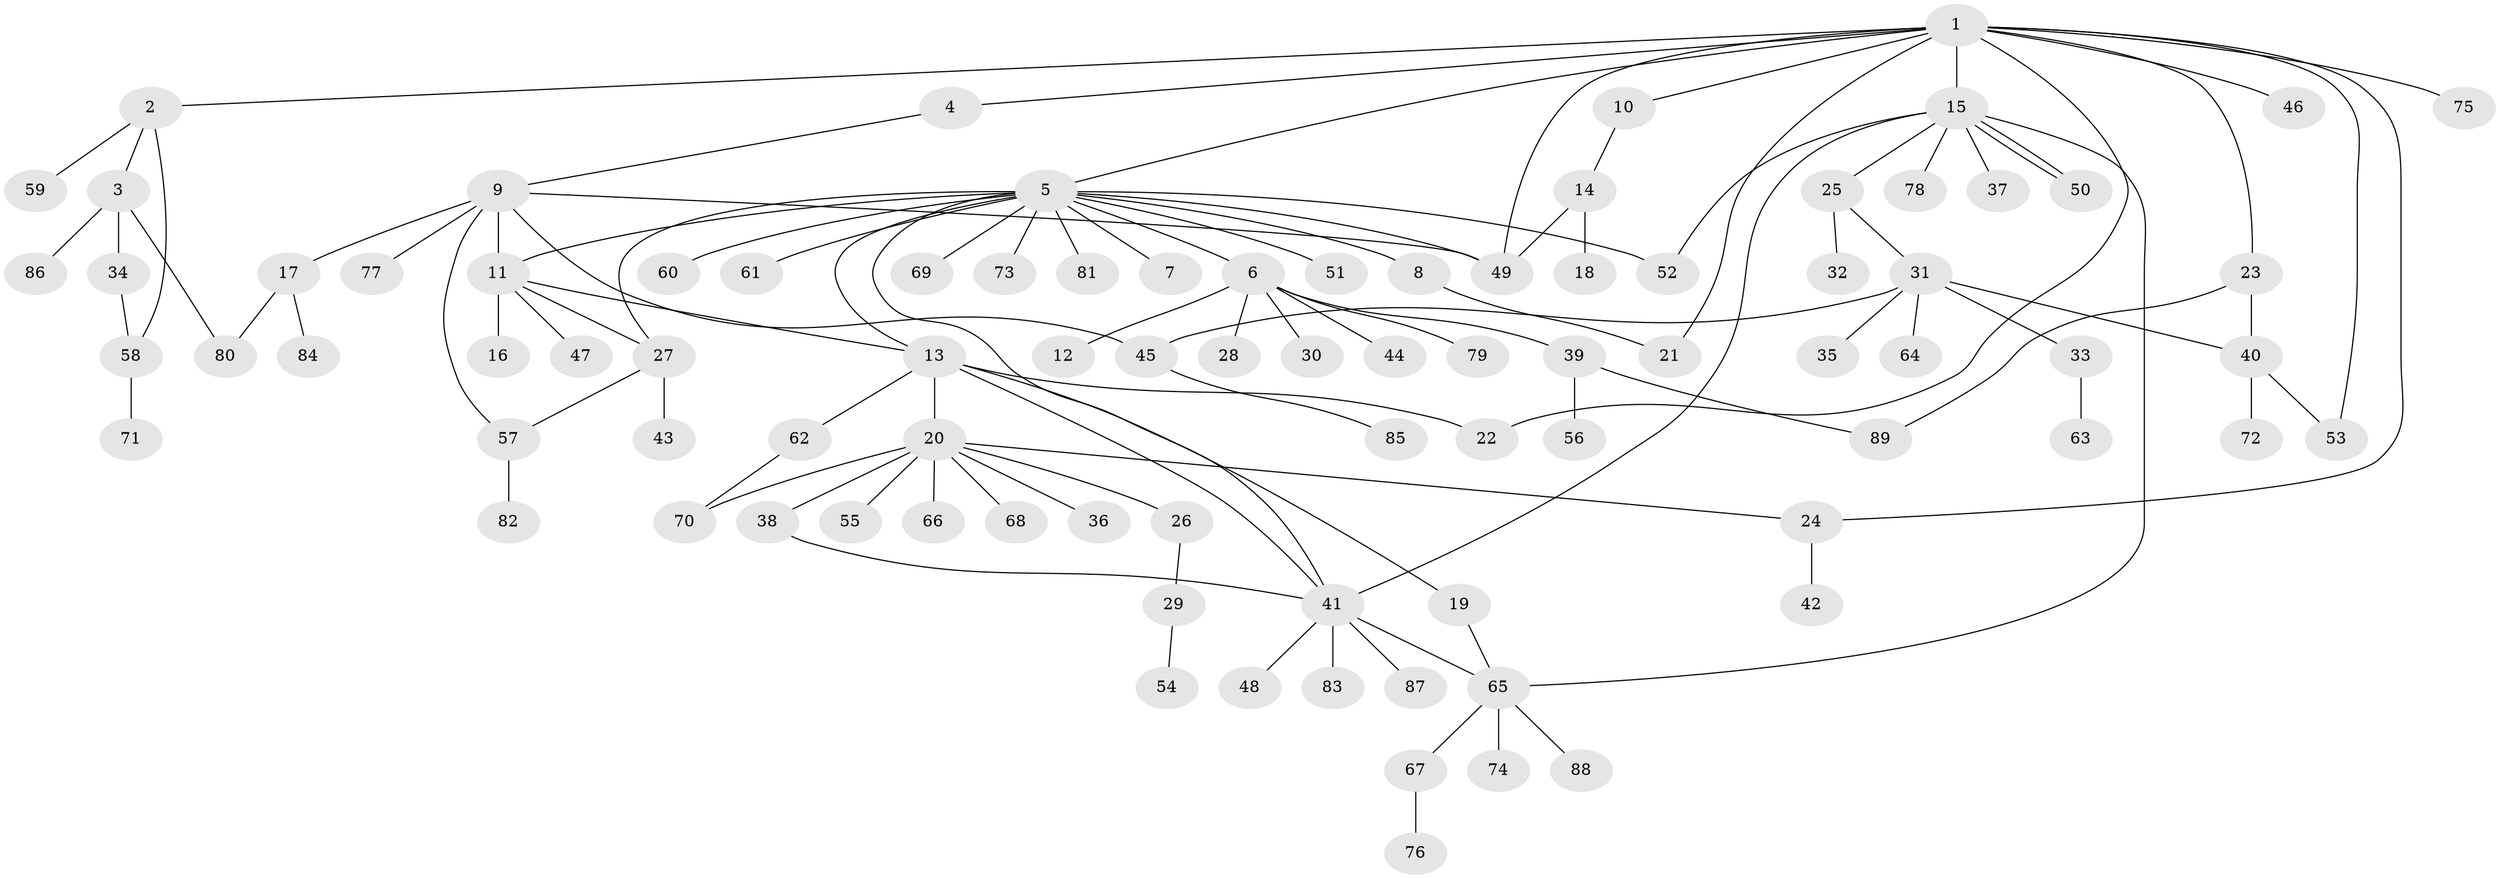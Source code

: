 // coarse degree distribution, {7: 0.02631578947368421, 3: 0.13157894736842105, 2: 0.39473684210526316, 4: 0.07894736842105263, 9: 0.02631578947368421, 5: 0.10526315789473684, 1: 0.18421052631578946, 6: 0.05263157894736842}
// Generated by graph-tools (version 1.1) at 2025/50/03/04/25 22:50:06]
// undirected, 89 vertices, 112 edges
graph export_dot {
  node [color=gray90,style=filled];
  1;
  2;
  3;
  4;
  5;
  6;
  7;
  8;
  9;
  10;
  11;
  12;
  13;
  14;
  15;
  16;
  17;
  18;
  19;
  20;
  21;
  22;
  23;
  24;
  25;
  26;
  27;
  28;
  29;
  30;
  31;
  32;
  33;
  34;
  35;
  36;
  37;
  38;
  39;
  40;
  41;
  42;
  43;
  44;
  45;
  46;
  47;
  48;
  49;
  50;
  51;
  52;
  53;
  54;
  55;
  56;
  57;
  58;
  59;
  60;
  61;
  62;
  63;
  64;
  65;
  66;
  67;
  68;
  69;
  70;
  71;
  72;
  73;
  74;
  75;
  76;
  77;
  78;
  79;
  80;
  81;
  82;
  83;
  84;
  85;
  86;
  87;
  88;
  89;
  1 -- 2;
  1 -- 4;
  1 -- 5;
  1 -- 10;
  1 -- 15;
  1 -- 21;
  1 -- 22;
  1 -- 23;
  1 -- 24;
  1 -- 46;
  1 -- 49;
  1 -- 53;
  1 -- 75;
  2 -- 3;
  2 -- 58;
  2 -- 59;
  3 -- 34;
  3 -- 80;
  3 -- 86;
  4 -- 9;
  5 -- 6;
  5 -- 7;
  5 -- 8;
  5 -- 11;
  5 -- 13;
  5 -- 27;
  5 -- 41;
  5 -- 49;
  5 -- 51;
  5 -- 52;
  5 -- 60;
  5 -- 61;
  5 -- 69;
  5 -- 73;
  5 -- 81;
  6 -- 12;
  6 -- 28;
  6 -- 30;
  6 -- 39;
  6 -- 44;
  6 -- 79;
  8 -- 21;
  9 -- 11;
  9 -- 17;
  9 -- 45;
  9 -- 49;
  9 -- 57;
  9 -- 77;
  10 -- 14;
  11 -- 13;
  11 -- 16;
  11 -- 27;
  11 -- 47;
  13 -- 19;
  13 -- 20;
  13 -- 22;
  13 -- 41;
  13 -- 62;
  14 -- 18;
  14 -- 49;
  15 -- 25;
  15 -- 37;
  15 -- 41;
  15 -- 50;
  15 -- 50;
  15 -- 52;
  15 -- 65;
  15 -- 78;
  17 -- 80;
  17 -- 84;
  19 -- 65;
  20 -- 24;
  20 -- 26;
  20 -- 36;
  20 -- 38;
  20 -- 55;
  20 -- 66;
  20 -- 68;
  20 -- 70;
  23 -- 40;
  23 -- 89;
  24 -- 42;
  25 -- 31;
  25 -- 32;
  26 -- 29;
  27 -- 43;
  27 -- 57;
  29 -- 54;
  31 -- 33;
  31 -- 35;
  31 -- 40;
  31 -- 45;
  31 -- 64;
  33 -- 63;
  34 -- 58;
  38 -- 41;
  39 -- 56;
  39 -- 89;
  40 -- 53;
  40 -- 72;
  41 -- 48;
  41 -- 65;
  41 -- 83;
  41 -- 87;
  45 -- 85;
  57 -- 82;
  58 -- 71;
  62 -- 70;
  65 -- 67;
  65 -- 74;
  65 -- 88;
  67 -- 76;
}
